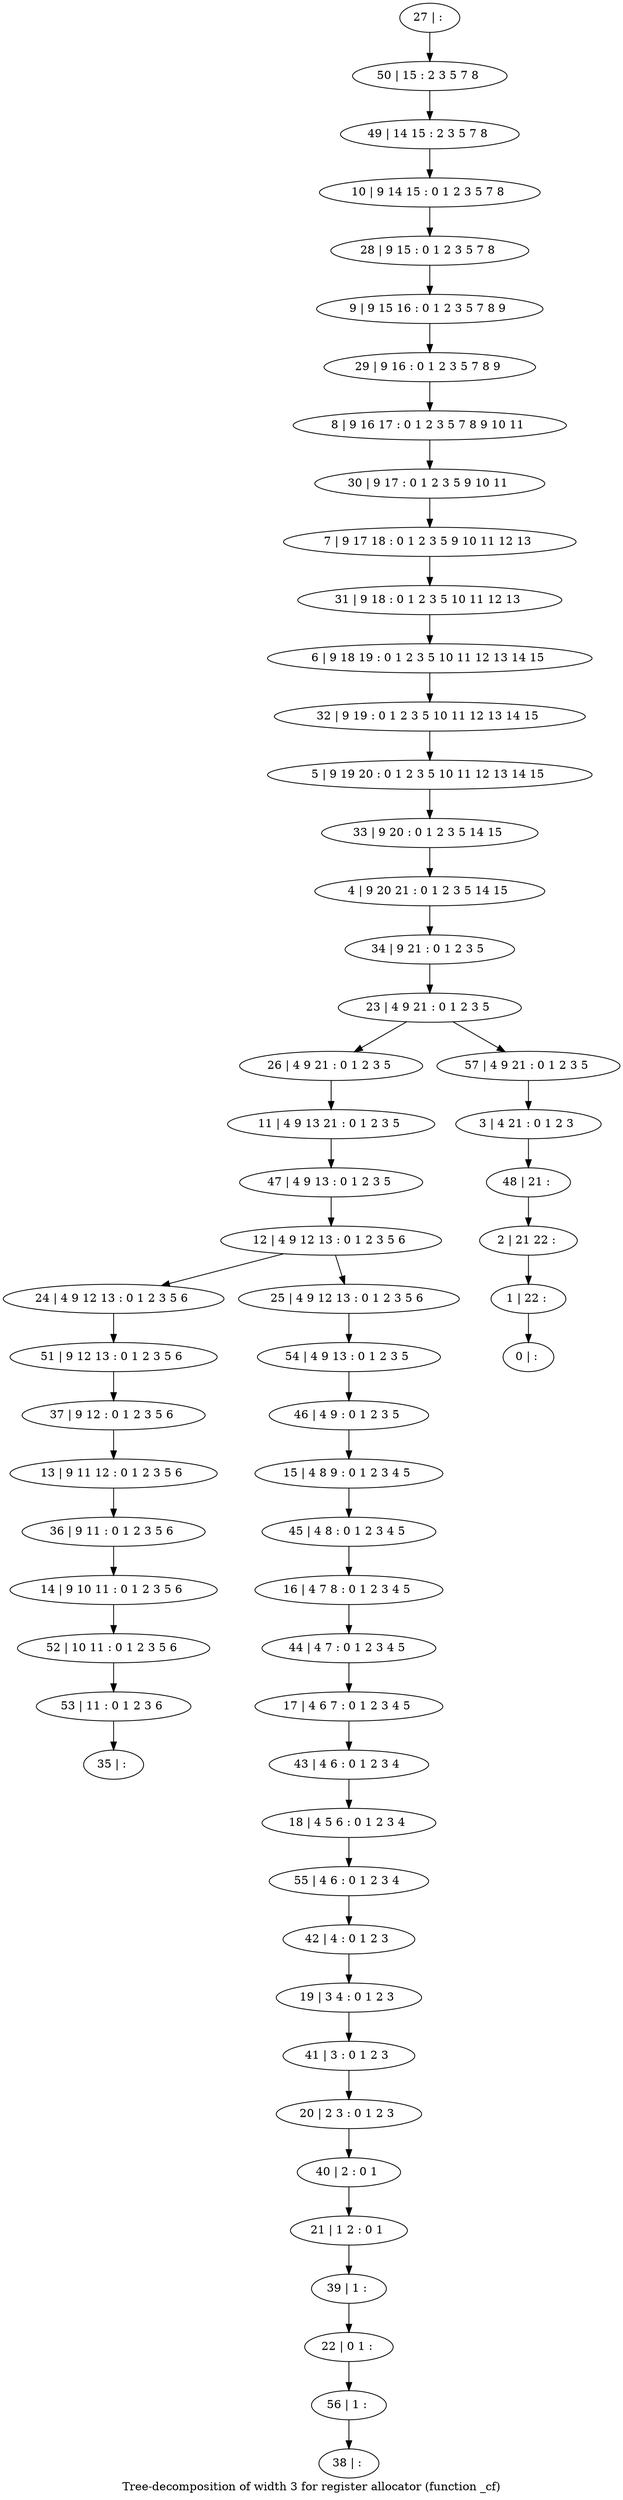 digraph G {
graph [label="Tree-decomposition of width 3 for register allocator (function _cf)"]
0[label="0 | : "];
1[label="1 | 22 : "];
2[label="2 | 21 22 : "];
3[label="3 | 4 21 : 0 1 2 3 "];
4[label="4 | 9 20 21 : 0 1 2 3 5 14 15 "];
5[label="5 | 9 19 20 : 0 1 2 3 5 10 11 12 13 14 15 "];
6[label="6 | 9 18 19 : 0 1 2 3 5 10 11 12 13 14 15 "];
7[label="7 | 9 17 18 : 0 1 2 3 5 9 10 11 12 13 "];
8[label="8 | 9 16 17 : 0 1 2 3 5 7 8 9 10 11 "];
9[label="9 | 9 15 16 : 0 1 2 3 5 7 8 9 "];
10[label="10 | 9 14 15 : 0 1 2 3 5 7 8 "];
11[label="11 | 4 9 13 21 : 0 1 2 3 5 "];
12[label="12 | 4 9 12 13 : 0 1 2 3 5 6 "];
13[label="13 | 9 11 12 : 0 1 2 3 5 6 "];
14[label="14 | 9 10 11 : 0 1 2 3 5 6 "];
15[label="15 | 4 8 9 : 0 1 2 3 4 5 "];
16[label="16 | 4 7 8 : 0 1 2 3 4 5 "];
17[label="17 | 4 6 7 : 0 1 2 3 4 5 "];
18[label="18 | 4 5 6 : 0 1 2 3 4 "];
19[label="19 | 3 4 : 0 1 2 3 "];
20[label="20 | 2 3 : 0 1 2 3 "];
21[label="21 | 1 2 : 0 1 "];
22[label="22 | 0 1 : "];
23[label="23 | 4 9 21 : 0 1 2 3 5 "];
24[label="24 | 4 9 12 13 : 0 1 2 3 5 6 "];
25[label="25 | 4 9 12 13 : 0 1 2 3 5 6 "];
26[label="26 | 4 9 21 : 0 1 2 3 5 "];
27[label="27 | : "];
28[label="28 | 9 15 : 0 1 2 3 5 7 8 "];
29[label="29 | 9 16 : 0 1 2 3 5 7 8 9 "];
30[label="30 | 9 17 : 0 1 2 3 5 9 10 11 "];
31[label="31 | 9 18 : 0 1 2 3 5 10 11 12 13 "];
32[label="32 | 9 19 : 0 1 2 3 5 10 11 12 13 14 15 "];
33[label="33 | 9 20 : 0 1 2 3 5 14 15 "];
34[label="34 | 9 21 : 0 1 2 3 5 "];
35[label="35 | : "];
36[label="36 | 9 11 : 0 1 2 3 5 6 "];
37[label="37 | 9 12 : 0 1 2 3 5 6 "];
38[label="38 | : "];
39[label="39 | 1 : "];
40[label="40 | 2 : 0 1 "];
41[label="41 | 3 : 0 1 2 3 "];
42[label="42 | 4 : 0 1 2 3 "];
43[label="43 | 4 6 : 0 1 2 3 4 "];
44[label="44 | 4 7 : 0 1 2 3 4 5 "];
45[label="45 | 4 8 : 0 1 2 3 4 5 "];
46[label="46 | 4 9 : 0 1 2 3 5 "];
47[label="47 | 4 9 13 : 0 1 2 3 5 "];
48[label="48 | 21 : "];
49[label="49 | 14 15 : 2 3 5 7 8 "];
50[label="50 | 15 : 2 3 5 7 8 "];
51[label="51 | 9 12 13 : 0 1 2 3 5 6 "];
52[label="52 | 10 11 : 0 1 2 3 5 6 "];
53[label="53 | 11 : 0 1 2 3 6 "];
54[label="54 | 4 9 13 : 0 1 2 3 5 "];
55[label="55 | 4 6 : 0 1 2 3 4 "];
56[label="56 | 1 : "];
57[label="57 | 4 9 21 : 0 1 2 3 5 "];
12->24 ;
12->25 ;
26->11 ;
36->14 ;
13->36 ;
37->13 ;
39->22 ;
21->39 ;
40->21 ;
20->40 ;
41->20 ;
19->41 ;
42->19 ;
43->18 ;
17->43 ;
44->17 ;
16->44 ;
45->16 ;
15->45 ;
46->15 ;
47->12 ;
11->47 ;
51->37 ;
24->51 ;
14->52 ;
53->35 ;
52->53 ;
54->46 ;
25->54 ;
55->42 ;
18->55 ;
56->38 ;
22->56 ;
27->50 ;
50->49 ;
49->10 ;
10->28 ;
28->9 ;
9->29 ;
29->8 ;
8->30 ;
30->7 ;
7->31 ;
31->6 ;
6->32 ;
32->5 ;
5->33 ;
33->4 ;
4->34 ;
34->23 ;
3->48 ;
48->2 ;
2->1 ;
1->0 ;
57->3 ;
23->26 ;
23->57 ;
}
